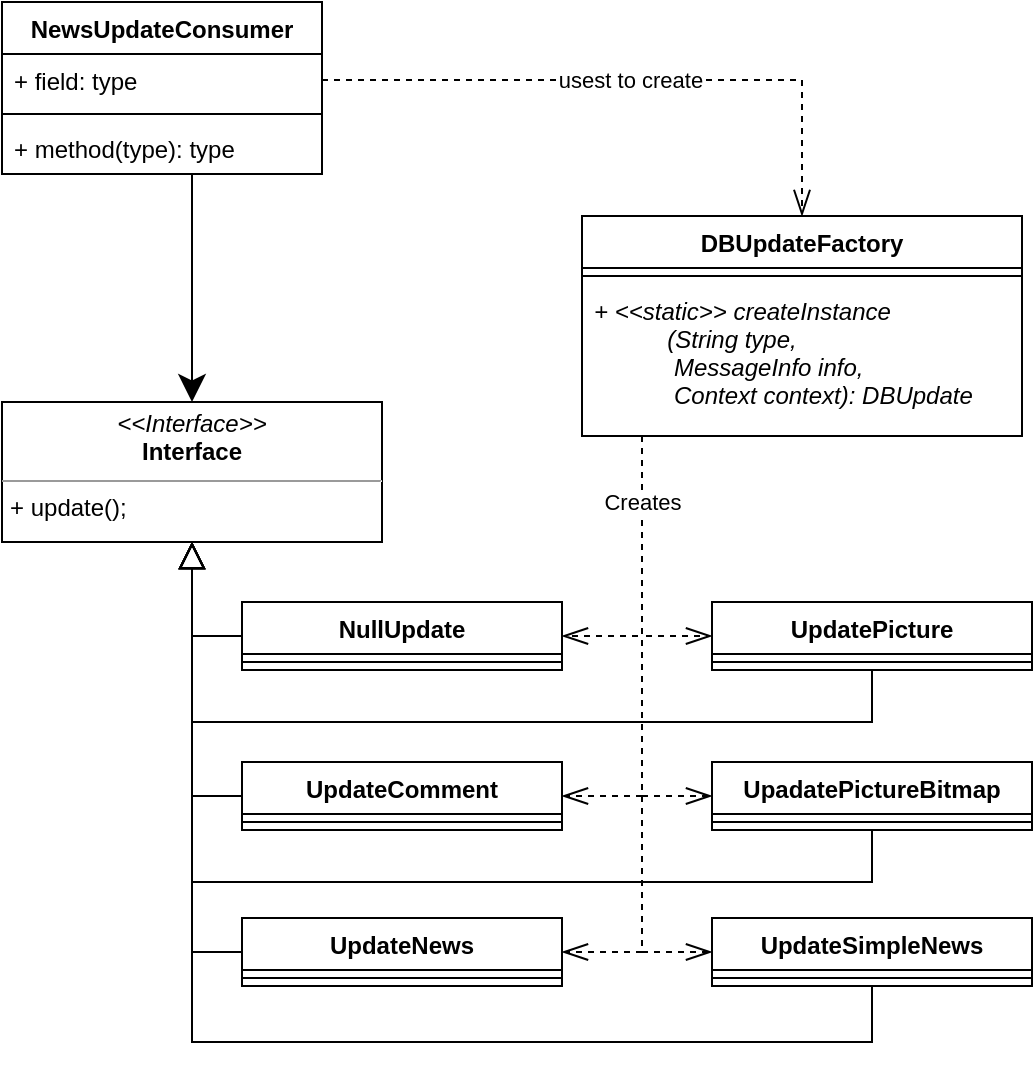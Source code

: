 <mxfile pages="1" version="11.2.9" type="device"><diagram id="w86dk8Ko4y8JbtZbBFbD" name="Page-1"><mxGraphModel dx="1038" dy="531" grid="1" gridSize="10" guides="1" tooltips="1" connect="1" arrows="1" fold="1" page="1" pageScale="1" pageWidth="850" pageHeight="1100" math="0" shadow="0"><root><mxCell id="0"/><mxCell id="1" parent="0"/><mxCell id="-At0gVrQsQIaCnNELFXS-10" style="edgeStyle=orthogonalEdgeStyle;rounded=0;orthogonalLoop=1;jettySize=auto;html=1;endSize=11;" edge="1" parent="1" source="-At0gVrQsQIaCnNELFXS-1" target="-At0gVrQsQIaCnNELFXS-9"><mxGeometry relative="1" as="geometry"><Array as="points"><mxPoint x="115" y="130"/><mxPoint x="115" y="130"/></Array></mxGeometry></mxCell><mxCell id="-At0gVrQsQIaCnNELFXS-1" value="NewsUpdateConsumer" style="swimlane;fontStyle=1;align=center;verticalAlign=top;childLayout=stackLayout;horizontal=1;startSize=26;horizontalStack=0;resizeParent=1;resizeParentMax=0;resizeLast=0;collapsible=1;marginBottom=0;" vertex="1" parent="1"><mxGeometry x="20" y="20" width="160" height="86" as="geometry"/></mxCell><mxCell id="-At0gVrQsQIaCnNELFXS-2" value="+ field: type" style="text;strokeColor=none;fillColor=none;align=left;verticalAlign=top;spacingLeft=4;spacingRight=4;overflow=hidden;rotatable=0;points=[[0,0.5],[1,0.5]];portConstraint=eastwest;" vertex="1" parent="-At0gVrQsQIaCnNELFXS-1"><mxGeometry y="26" width="160" height="26" as="geometry"/></mxCell><mxCell id="-At0gVrQsQIaCnNELFXS-3" value="" style="line;strokeWidth=1;fillColor=none;align=left;verticalAlign=middle;spacingTop=-1;spacingLeft=3;spacingRight=3;rotatable=0;labelPosition=right;points=[];portConstraint=eastwest;" vertex="1" parent="-At0gVrQsQIaCnNELFXS-1"><mxGeometry y="52" width="160" height="8" as="geometry"/></mxCell><mxCell id="-At0gVrQsQIaCnNELFXS-4" value="+ method(type): type" style="text;strokeColor=none;fillColor=none;align=left;verticalAlign=top;spacingLeft=4;spacingRight=4;overflow=hidden;rotatable=0;points=[[0,0.5],[1,0.5]];portConstraint=eastwest;" vertex="1" parent="-At0gVrQsQIaCnNELFXS-1"><mxGeometry y="60" width="160" height="26" as="geometry"/></mxCell><mxCell id="-At0gVrQsQIaCnNELFXS-45" style="edgeStyle=orthogonalEdgeStyle;rounded=0;orthogonalLoop=1;jettySize=auto;html=1;endArrow=openThin;endFill=0;endSize=11;dashed=1;" edge="1" parent="1" source="-At0gVrQsQIaCnNELFXS-5" target="-At0gVrQsQIaCnNELFXS-27"><mxGeometry relative="1" as="geometry"><Array as="points"><mxPoint x="340" y="337"/></Array></mxGeometry></mxCell><mxCell id="-At0gVrQsQIaCnNELFXS-46" style="edgeStyle=orthogonalEdgeStyle;rounded=0;orthogonalLoop=1;jettySize=auto;html=1;dashed=1;endArrow=openThin;endFill=0;endSize=11;" edge="1" parent="1" source="-At0gVrQsQIaCnNELFXS-5" target="-At0gVrQsQIaCnNELFXS-15"><mxGeometry relative="1" as="geometry"><Array as="points"><mxPoint x="340" y="337"/></Array></mxGeometry></mxCell><mxCell id="-At0gVrQsQIaCnNELFXS-47" style="edgeStyle=orthogonalEdgeStyle;rounded=0;orthogonalLoop=1;jettySize=auto;html=1;dashed=1;endArrow=openThin;endFill=0;endSize=11;" edge="1" parent="1" source="-At0gVrQsQIaCnNELFXS-5" target="-At0gVrQsQIaCnNELFXS-31"><mxGeometry relative="1" as="geometry"><Array as="points"><mxPoint x="340" y="417"/></Array></mxGeometry></mxCell><mxCell id="-At0gVrQsQIaCnNELFXS-52" style="edgeStyle=orthogonalEdgeStyle;rounded=0;orthogonalLoop=1;jettySize=auto;html=1;dashed=1;endArrow=openThin;endFill=0;endSize=11;" edge="1" parent="1" source="-At0gVrQsQIaCnNELFXS-5" target="-At0gVrQsQIaCnNELFXS-19"><mxGeometry relative="1" as="geometry"><Array as="points"><mxPoint x="340" y="417"/></Array></mxGeometry></mxCell><mxCell id="-At0gVrQsQIaCnNELFXS-53" style="edgeStyle=orthogonalEdgeStyle;rounded=0;orthogonalLoop=1;jettySize=auto;html=1;dashed=1;endArrow=openThin;endFill=0;endSize=11;" edge="1" parent="1" source="-At0gVrQsQIaCnNELFXS-5" target="-At0gVrQsQIaCnNELFXS-23"><mxGeometry relative="1" as="geometry"><Array as="points"><mxPoint x="340" y="495"/></Array></mxGeometry></mxCell><mxCell id="-At0gVrQsQIaCnNELFXS-54" value="Creates" style="edgeStyle=orthogonalEdgeStyle;rounded=0;orthogonalLoop=1;jettySize=auto;html=1;dashed=1;endArrow=openThin;endFill=0;endSize=11;" edge="1" parent="1" source="-At0gVrQsQIaCnNELFXS-5" target="-At0gVrQsQIaCnNELFXS-35"><mxGeometry x="-0.775" relative="1" as="geometry"><Array as="points"><mxPoint x="340" y="495"/></Array><mxPoint as="offset"/></mxGeometry></mxCell><mxCell id="-At0gVrQsQIaCnNELFXS-5" value="DBUpdateFactory" style="swimlane;fontStyle=1;align=center;verticalAlign=top;childLayout=stackLayout;horizontal=1;startSize=26;horizontalStack=0;resizeParent=1;resizeParentMax=0;resizeLast=0;collapsible=1;marginBottom=0;" vertex="1" parent="1"><mxGeometry x="310" y="127" width="220" height="110" as="geometry"/></mxCell><mxCell id="-At0gVrQsQIaCnNELFXS-7" value="" style="line;strokeWidth=1;fillColor=none;align=left;verticalAlign=middle;spacingTop=-1;spacingLeft=3;spacingRight=3;rotatable=0;labelPosition=right;points=[];portConstraint=eastwest;" vertex="1" parent="-At0gVrQsQIaCnNELFXS-5"><mxGeometry y="26" width="220" height="8" as="geometry"/></mxCell><mxCell id="-At0gVrQsQIaCnNELFXS-8" value="+ &lt;&lt;static&gt;&gt; createInstance&#10;           (String type,&#10;            MessageInfo info,&#10;            Context context): DBUpdate" style="text;strokeColor=none;fillColor=none;align=left;verticalAlign=top;spacingLeft=4;spacingRight=4;overflow=hidden;rotatable=0;points=[[0,0.5],[1,0.5]];portConstraint=eastwest;fontStyle=2" vertex="1" parent="-At0gVrQsQIaCnNELFXS-5"><mxGeometry y="34" width="220" height="76" as="geometry"/></mxCell><mxCell id="-At0gVrQsQIaCnNELFXS-9" value="&lt;p style=&quot;margin: 0px ; margin-top: 4px ; text-align: center&quot;&gt;&lt;i&gt;&amp;lt;&amp;lt;Interface&amp;gt;&amp;gt;&lt;/i&gt;&lt;br&gt;&lt;b&gt;Interface&lt;/b&gt;&lt;/p&gt;&lt;hr size=&quot;1&quot;&gt;&lt;p style=&quot;margin: 0px ; margin-left: 4px&quot;&gt;+ update();&lt;/p&gt;" style="verticalAlign=top;align=left;overflow=fill;fontSize=12;fontFamily=Helvetica;html=1;" vertex="1" parent="1"><mxGeometry x="20" y="220" width="190" height="70" as="geometry"/></mxCell><mxCell id="-At0gVrQsQIaCnNELFXS-39" style="edgeStyle=orthogonalEdgeStyle;rounded=0;orthogonalLoop=1;jettySize=auto;html=1;endSize=11;endArrow=block;endFill=0;" edge="1" parent="1" source="-At0gVrQsQIaCnNELFXS-15" target="-At0gVrQsQIaCnNELFXS-9"><mxGeometry relative="1" as="geometry"><Array as="points"><mxPoint x="115" y="337"/></Array></mxGeometry></mxCell><mxCell id="-At0gVrQsQIaCnNELFXS-15" value="NullUpdate" style="swimlane;fontStyle=1;align=center;verticalAlign=top;childLayout=stackLayout;horizontal=1;startSize=26;horizontalStack=0;resizeParent=1;resizeParentMax=0;resizeLast=0;collapsible=1;marginBottom=0;" vertex="1" parent="1"><mxGeometry x="140" y="320" width="160" height="34" as="geometry"/></mxCell><mxCell id="-At0gVrQsQIaCnNELFXS-17" value="" style="line;strokeWidth=1;fillColor=none;align=left;verticalAlign=middle;spacingTop=-1;spacingLeft=3;spacingRight=3;rotatable=0;labelPosition=right;points=[];portConstraint=eastwest;" vertex="1" parent="-At0gVrQsQIaCnNELFXS-15"><mxGeometry y="26" width="160" height="8" as="geometry"/></mxCell><mxCell id="-At0gVrQsQIaCnNELFXS-40" style="edgeStyle=orthogonalEdgeStyle;rounded=0;orthogonalLoop=1;jettySize=auto;html=1;entryX=0.5;entryY=1;entryDx=0;entryDy=0;endArrow=block;endFill=0;endSize=11;" edge="1" parent="1" source="-At0gVrQsQIaCnNELFXS-19" target="-At0gVrQsQIaCnNELFXS-9"><mxGeometry relative="1" as="geometry"><Array as="points"><mxPoint x="115" y="417"/></Array></mxGeometry></mxCell><mxCell id="-At0gVrQsQIaCnNELFXS-19" value="UpdateComment" style="swimlane;fontStyle=1;align=center;verticalAlign=top;childLayout=stackLayout;horizontal=1;startSize=26;horizontalStack=0;resizeParent=1;resizeParentMax=0;resizeLast=0;collapsible=1;marginBottom=0;" vertex="1" parent="1"><mxGeometry x="140" y="400" width="160" height="34" as="geometry"/></mxCell><mxCell id="-At0gVrQsQIaCnNELFXS-21" value="" style="line;strokeWidth=1;fillColor=none;align=left;verticalAlign=middle;spacingTop=-1;spacingLeft=3;spacingRight=3;rotatable=0;labelPosition=right;points=[];portConstraint=eastwest;" vertex="1" parent="-At0gVrQsQIaCnNELFXS-19"><mxGeometry y="26" width="160" height="8" as="geometry"/></mxCell><mxCell id="-At0gVrQsQIaCnNELFXS-41" style="edgeStyle=orthogonalEdgeStyle;rounded=0;orthogonalLoop=1;jettySize=auto;html=1;endArrow=block;endFill=0;endSize=11;" edge="1" parent="1" source="-At0gVrQsQIaCnNELFXS-23" target="-At0gVrQsQIaCnNELFXS-9"><mxGeometry relative="1" as="geometry"><Array as="points"><mxPoint x="115" y="495"/></Array></mxGeometry></mxCell><mxCell id="-At0gVrQsQIaCnNELFXS-23" value="UpdateNews" style="swimlane;fontStyle=1;align=center;verticalAlign=top;childLayout=stackLayout;horizontal=1;startSize=26;horizontalStack=0;resizeParent=1;resizeParentMax=0;resizeLast=0;collapsible=1;marginBottom=0;" vertex="1" parent="1"><mxGeometry x="140" y="478" width="160" height="34" as="geometry"/></mxCell><mxCell id="-At0gVrQsQIaCnNELFXS-25" value="" style="line;strokeWidth=1;fillColor=none;align=left;verticalAlign=middle;spacingTop=-1;spacingLeft=3;spacingRight=3;rotatable=0;labelPosition=right;points=[];portConstraint=eastwest;" vertex="1" parent="-At0gVrQsQIaCnNELFXS-23"><mxGeometry y="26" width="160" height="8" as="geometry"/></mxCell><mxCell id="-At0gVrQsQIaCnNELFXS-42" style="edgeStyle=orthogonalEdgeStyle;rounded=0;orthogonalLoop=1;jettySize=auto;html=1;endArrow=block;endFill=0;endSize=11;" edge="1" parent="1" source="-At0gVrQsQIaCnNELFXS-27" target="-At0gVrQsQIaCnNELFXS-9"><mxGeometry relative="1" as="geometry"><Array as="points"><mxPoint x="455" y="380"/><mxPoint x="115" y="380"/></Array></mxGeometry></mxCell><mxCell id="-At0gVrQsQIaCnNELFXS-27" value="UpdatePicture" style="swimlane;fontStyle=1;align=center;verticalAlign=top;childLayout=stackLayout;horizontal=1;startSize=26;horizontalStack=0;resizeParent=1;resizeParentMax=0;resizeLast=0;collapsible=1;marginBottom=0;" vertex="1" parent="1"><mxGeometry x="375" y="320" width="160" height="34" as="geometry"/></mxCell><mxCell id="-At0gVrQsQIaCnNELFXS-29" value="" style="line;strokeWidth=1;fillColor=none;align=left;verticalAlign=middle;spacingTop=-1;spacingLeft=3;spacingRight=3;rotatable=0;labelPosition=right;points=[];portConstraint=eastwest;" vertex="1" parent="-At0gVrQsQIaCnNELFXS-27"><mxGeometry y="26" width="160" height="8" as="geometry"/></mxCell><mxCell id="-At0gVrQsQIaCnNELFXS-43" style="edgeStyle=orthogonalEdgeStyle;rounded=0;orthogonalLoop=1;jettySize=auto;html=1;endArrow=block;endFill=0;endSize=11;" edge="1" parent="1" source="-At0gVrQsQIaCnNELFXS-31" target="-At0gVrQsQIaCnNELFXS-9"><mxGeometry relative="1" as="geometry"><Array as="points"><mxPoint x="455" y="460"/><mxPoint x="115" y="460"/></Array></mxGeometry></mxCell><mxCell id="-At0gVrQsQIaCnNELFXS-31" value="UpadatePictureBitmap" style="swimlane;fontStyle=1;align=center;verticalAlign=top;childLayout=stackLayout;horizontal=1;startSize=26;horizontalStack=0;resizeParent=1;resizeParentMax=0;resizeLast=0;collapsible=1;marginBottom=0;" vertex="1" parent="1"><mxGeometry x="375" y="400" width="160" height="34" as="geometry"/></mxCell><mxCell id="-At0gVrQsQIaCnNELFXS-33" value="" style="line;strokeWidth=1;fillColor=none;align=left;verticalAlign=middle;spacingTop=-1;spacingLeft=3;spacingRight=3;rotatable=0;labelPosition=right;points=[];portConstraint=eastwest;" vertex="1" parent="-At0gVrQsQIaCnNELFXS-31"><mxGeometry y="26" width="160" height="8" as="geometry"/></mxCell><mxCell id="-At0gVrQsQIaCnNELFXS-44" style="edgeStyle=orthogonalEdgeStyle;rounded=0;orthogonalLoop=1;jettySize=auto;html=1;endArrow=block;endFill=0;endSize=11;" edge="1" parent="1" source="-At0gVrQsQIaCnNELFXS-35" target="-At0gVrQsQIaCnNELFXS-9"><mxGeometry relative="1" as="geometry"><Array as="points"><mxPoint x="455" y="540"/><mxPoint x="115" y="540"/></Array></mxGeometry></mxCell><mxCell id="-At0gVrQsQIaCnNELFXS-35" value="UpdateSimpleNews" style="swimlane;fontStyle=1;align=center;verticalAlign=top;childLayout=stackLayout;horizontal=1;startSize=26;horizontalStack=0;resizeParent=1;resizeParentMax=0;resizeLast=0;collapsible=1;marginBottom=0;" vertex="1" parent="1"><mxGeometry x="375" y="478" width="160" height="34" as="geometry"/></mxCell><mxCell id="-At0gVrQsQIaCnNELFXS-37" value="" style="line;strokeWidth=1;fillColor=none;align=left;verticalAlign=middle;spacingTop=-1;spacingLeft=3;spacingRight=3;rotatable=0;labelPosition=right;points=[];portConstraint=eastwest;" vertex="1" parent="-At0gVrQsQIaCnNELFXS-35"><mxGeometry y="26" width="160" height="8" as="geometry"/></mxCell><mxCell id="-At0gVrQsQIaCnNELFXS-55" value="usest to create" style="edgeStyle=orthogonalEdgeStyle;rounded=0;orthogonalLoop=1;jettySize=auto;html=1;dashed=1;endArrow=openThin;endFill=0;endSize=11;" edge="1" parent="1" source="-At0gVrQsQIaCnNELFXS-2" target="-At0gVrQsQIaCnNELFXS-5"><mxGeometry relative="1" as="geometry"/></mxCell></root></mxGraphModel></diagram></mxfile>